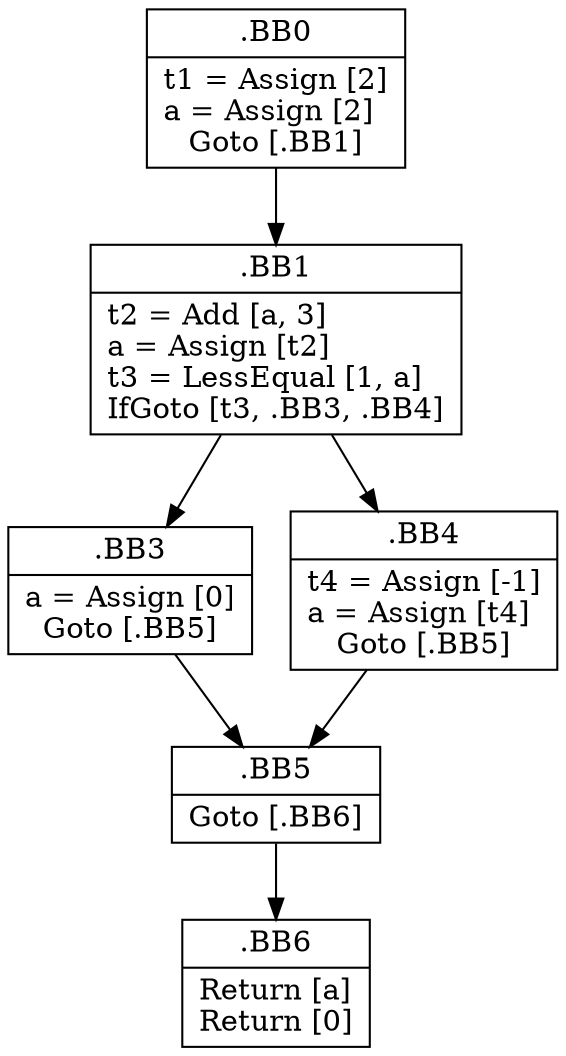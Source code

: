 digraph G { graph [rankdir=TD]; node [shape=record];
 bb_139735322717264[shape=record,label="{ .BB0 | t1 = Assign [2]\la = Assign [2]\lGoto [.BB1]}"];
 bb_139735322717264 -> bb_139735322718160;
 bb_139735322718160[shape=record,label="{ .BB1 | t2 = Add [a, 3]\la = Assign [t2]\lt3 = LessEqual [1, a]\lIfGoto [t3, .BB3, .BB4]}"];
 bb_139735322718160 -> bb_139735322780624;
 bb_139735322718160 -> bb_139735322781008;
 bb_139735322780624[shape=record,label="{ .BB3 | a = Assign [0]\lGoto [.BB5]}"];
 bb_139735322780624 -> bb_139735322781328;
 bb_139735322781008[shape=record,label="{ .BB4 | t4 = Assign [-1]\la = Assign [t4]\lGoto [.BB5]}"];
 bb_139735322781008 -> bb_139735322781328;
 bb_139735322781328[shape=record,label="{ .BB5 | Goto [.BB6]}"];
 bb_139735322781328 -> bb_139735322780048;
 bb_139735322780048[shape=record,label="{ .BB6 | Return [a]\lReturn [0]}"];
}
